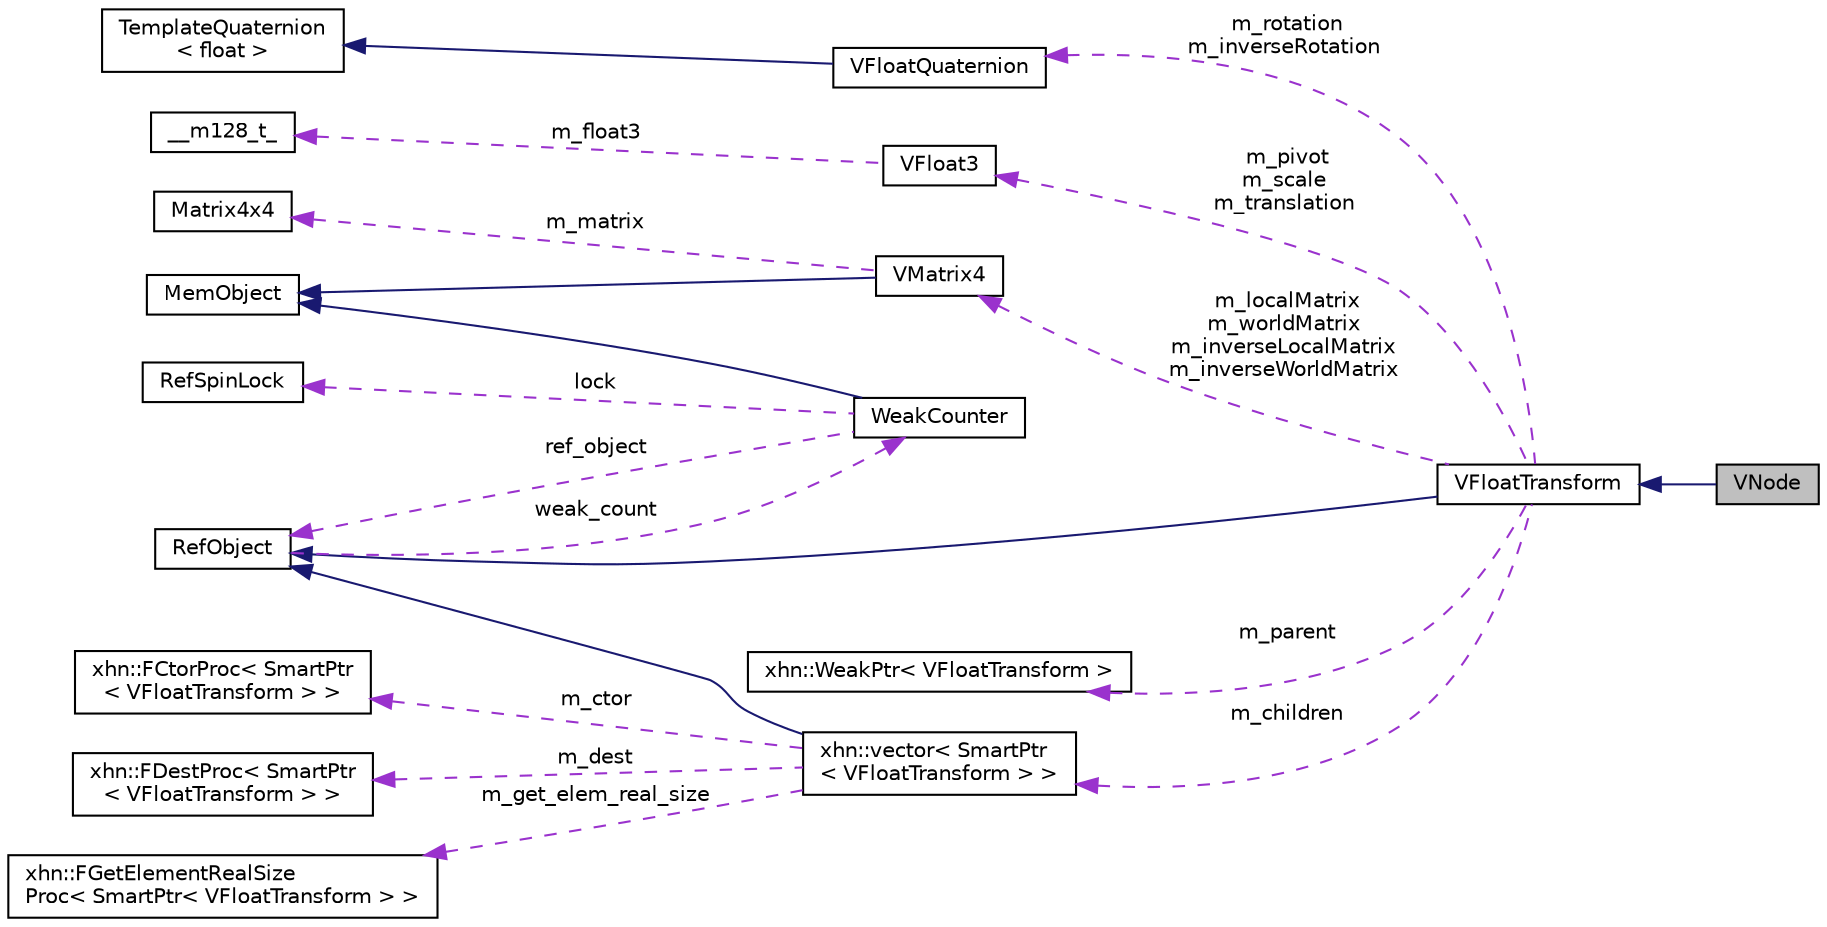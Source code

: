 digraph "VNode"
{
  edge [fontname="Helvetica",fontsize="10",labelfontname="Helvetica",labelfontsize="10"];
  node [fontname="Helvetica",fontsize="10",shape=record];
  rankdir="LR";
  Node1 [label="VNode",height=0.2,width=0.4,color="black", fillcolor="grey75", style="filled", fontcolor="black"];
  Node2 -> Node1 [dir="back",color="midnightblue",fontsize="10",style="solid",fontname="Helvetica"];
  Node2 [label="VFloatTransform",height=0.2,width=0.4,color="black", fillcolor="white", style="filled",URL="$class_v_float_transform.html"];
  Node3 -> Node2 [dir="back",color="midnightblue",fontsize="10",style="solid",fontname="Helvetica"];
  Node3 [label="RefObject",height=0.2,width=0.4,color="black", fillcolor="white", style="filled",URL="$class_ref_object.html"];
  Node4 -> Node3 [dir="back",color="darkorchid3",fontsize="10",style="dashed",label=" weak_count" ,fontname="Helvetica"];
  Node4 [label="WeakCounter",height=0.2,width=0.4,color="black", fillcolor="white", style="filled",URL="$class_weak_counter.html",tooltip="WeakCounter. "];
  Node5 -> Node4 [dir="back",color="midnightblue",fontsize="10",style="solid",fontname="Helvetica"];
  Node5 [label="MemObject",height=0.2,width=0.4,color="black", fillcolor="white", style="filled",URL="$class_mem_object.html"];
  Node6 -> Node4 [dir="back",color="darkorchid3",fontsize="10",style="dashed",label=" lock" ,fontname="Helvetica"];
  Node6 [label="RefSpinLock",height=0.2,width=0.4,color="black", fillcolor="white", style="filled",URL="$class_ref_spin_lock.html"];
  Node3 -> Node4 [dir="back",color="darkorchid3",fontsize="10",style="dashed",label=" ref_object" ,fontname="Helvetica"];
  Node7 -> Node2 [dir="back",color="darkorchid3",fontsize="10",style="dashed",label=" m_rotation\nm_inverseRotation" ,fontname="Helvetica"];
  Node7 [label="VFloatQuaternion",height=0.2,width=0.4,color="black", fillcolor="white", style="filled",URL="$class_v_float_quaternion.html"];
  Node8 -> Node7 [dir="back",color="midnightblue",fontsize="10",style="solid",fontname="Helvetica"];
  Node8 [label="TemplateQuaternion\l\< float \>",height=0.2,width=0.4,color="black", fillcolor="white", style="filled",URL="$class_template_quaternion.html"];
  Node9 -> Node2 [dir="back",color="darkorchid3",fontsize="10",style="dashed",label=" m_pivot\nm_scale\nm_translation" ,fontname="Helvetica"];
  Node9 [label="VFloat3",height=0.2,width=0.4,color="black", fillcolor="white", style="filled",URL="$class_v_float3.html"];
  Node10 -> Node9 [dir="back",color="darkorchid3",fontsize="10",style="dashed",label=" m_float3" ,fontname="Helvetica"];
  Node10 [label="__m128_t_",height=0.2,width=0.4,color="black", fillcolor="white", style="filled",URL="$struct____m128__t__.html"];
  Node11 -> Node2 [dir="back",color="darkorchid3",fontsize="10",style="dashed",label=" m_localMatrix\nm_worldMatrix\nm_inverseLocalMatrix\nm_inverseWorldMatrix" ,fontname="Helvetica"];
  Node11 [label="VMatrix4",height=0.2,width=0.4,color="black", fillcolor="white", style="filled",URL="$class_v_matrix4.html"];
  Node5 -> Node11 [dir="back",color="midnightblue",fontsize="10",style="solid",fontname="Helvetica"];
  Node12 -> Node11 [dir="back",color="darkorchid3",fontsize="10",style="dashed",label=" m_matrix" ,fontname="Helvetica"];
  Node12 [label="Matrix4x4",height=0.2,width=0.4,color="black", fillcolor="white", style="filled",URL="$struct_matrix4x4.html"];
  Node13 -> Node2 [dir="back",color="darkorchid3",fontsize="10",style="dashed",label=" m_children" ,fontname="Helvetica"];
  Node13 [label="xhn::vector\< SmartPtr\l\< VFloatTransform \> \>",height=0.2,width=0.4,color="black", fillcolor="white", style="filled",URL="$classxhn_1_1vector.html"];
  Node3 -> Node13 [dir="back",color="midnightblue",fontsize="10",style="solid",fontname="Helvetica"];
  Node14 -> Node13 [dir="back",color="darkorchid3",fontsize="10",style="dashed",label=" m_dest" ,fontname="Helvetica"];
  Node14 [label="xhn::FDestProc\< SmartPtr\l\< VFloatTransform \> \>",height=0.2,width=0.4,color="black", fillcolor="white", style="filled",URL="$structxhn_1_1_f_dest_proc.html"];
  Node15 -> Node13 [dir="back",color="darkorchid3",fontsize="10",style="dashed",label=" m_get_elem_real_size" ,fontname="Helvetica"];
  Node15 [label="xhn::FGetElementRealSize\lProc\< SmartPtr\< VFloatTransform \> \>",height=0.2,width=0.4,color="black", fillcolor="white", style="filled",URL="$structxhn_1_1_f_get_element_real_size_proc.html"];
  Node16 -> Node13 [dir="back",color="darkorchid3",fontsize="10",style="dashed",label=" m_ctor" ,fontname="Helvetica"];
  Node16 [label="xhn::FCtorProc\< SmartPtr\l\< VFloatTransform \> \>",height=0.2,width=0.4,color="black", fillcolor="white", style="filled",URL="$structxhn_1_1_f_ctor_proc.html"];
  Node17 -> Node2 [dir="back",color="darkorchid3",fontsize="10",style="dashed",label=" m_parent" ,fontname="Helvetica"];
  Node17 [label="xhn::WeakPtr\< VFloatTransform \>",height=0.2,width=0.4,color="black", fillcolor="white", style="filled",URL="$classxhn_1_1_weak_ptr.html"];
}
